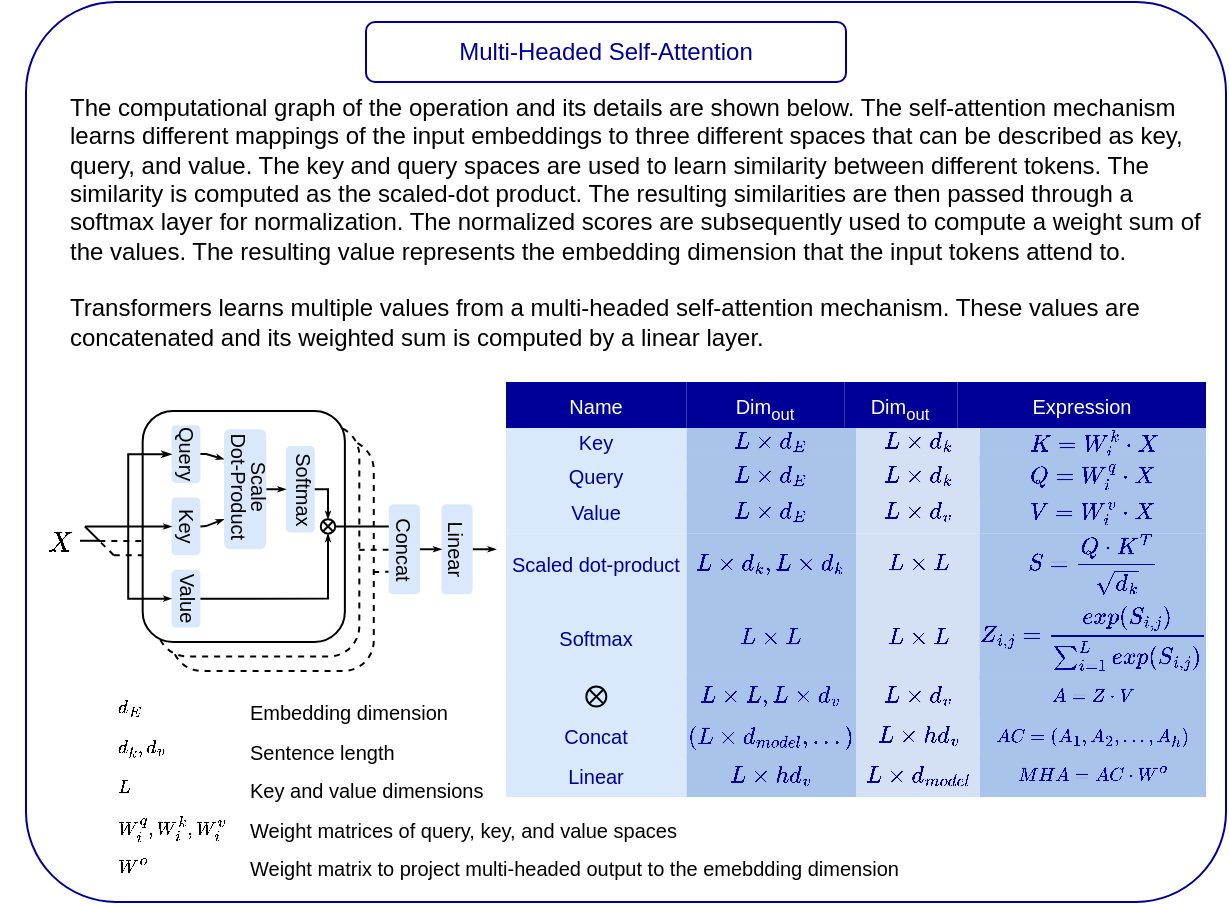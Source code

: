 <mxfile version="21.6.5" type="device">
  <diagram name="Page-1" id="nXqlTPuEWZttkAlKJWpj">
    <mxGraphModel dx="777" dy="482" grid="1" gridSize="10" guides="1" tooltips="1" connect="1" arrows="1" fold="1" page="1" pageScale="1" pageWidth="850" pageHeight="1100" math="1" shadow="0">
      <root>
        <mxCell id="0" />
        <mxCell id="1" parent="0" />
        <mxCell id="XnjCDIcHjmMH2OgmWB8k-35" value="" style="rounded=1;whiteSpace=wrap;html=1;strokeColor=#000099;arcSize=10;" parent="1" vertex="1">
          <mxGeometry x="80" y="60" width="600" height="450" as="geometry" />
        </mxCell>
        <mxCell id="XnjCDIcHjmMH2OgmWB8k-37" value="&lt;font color=&quot;#000099&quot;&gt;Multi-Headed Self-Attention&lt;/font&gt;" style="rounded=1;whiteSpace=wrap;html=1;strokeColor=#000099;" parent="1" vertex="1">
          <mxGeometry x="250" y="70" width="240" height="30" as="geometry" />
        </mxCell>
        <mxCell id="XnjCDIcHjmMH2OgmWB8k-295" value="The computational graph of the operation and its details are shown below. The self-attention mechanism learns different mappings of the input embeddings to three different spaces that can be described as key, query, and value. The key and query spaces are used to learn similarity between different tokens. The similarity is computed as the scaled-dot product. The resulting similarities are then passed through a softmax layer for normalization. The normalized scores are subsequently used to compute a weight sum of the values. The resulting value represents the embedding dimension that the input tokens attend to.&lt;br&gt;&lt;br&gt;Transformers learns multiple values from a multi-headed self-attention mechanism. These values are concatenated and its weighted sum is computed by a linear layer.&amp;nbsp;&amp;nbsp;" style="text;html=1;strokeColor=none;fillColor=none;align=left;verticalAlign=middle;whiteSpace=wrap;rounded=0;" parent="1" vertex="1">
          <mxGeometry x="100" y="100" width="570" height="140" as="geometry" />
        </mxCell>
        <mxCell id="XnjCDIcHjmMH2OgmWB8k-306" value="&lt;font style=&quot;font-size: 10px;&quot;&gt;Key and value dimensions&lt;/font&gt;" style="text;html=1;align=left;verticalAlign=middle;resizable=0;points=[];autosize=1;strokeColor=none;fillColor=none;" parent="1" vertex="1">
          <mxGeometry x="190" y="439" width="140" height="30" as="geometry" />
        </mxCell>
        <mxCell id="XnjCDIcHjmMH2OgmWB8k-305" value="&lt;font style=&quot;font-size: 10px;&quot;&gt;Embedding dimension&lt;/font&gt;" style="text;html=1;align=left;verticalAlign=middle;resizable=0;points=[];autosize=1;strokeColor=none;fillColor=none;" parent="1" vertex="1">
          <mxGeometry x="190" y="400" width="120" height="30" as="geometry" />
        </mxCell>
        <mxCell id="XnjCDIcHjmMH2OgmWB8k-307" value="&lt;span style=&quot;font-size: 10px;&quot;&gt;Sentence length&lt;/span&gt;" style="text;html=1;align=left;verticalAlign=middle;resizable=0;points=[];autosize=1;strokeColor=none;fillColor=none;" parent="1" vertex="1">
          <mxGeometry x="190" y="420" width="100" height="30" as="geometry" />
        </mxCell>
        <mxCell id="XnjCDIcHjmMH2OgmWB8k-308" value="&lt;span style=&quot;font-size: 10px;&quot;&gt;Weight matrices of query, key, and value spaces&lt;/span&gt;" style="text;html=1;align=left;verticalAlign=middle;resizable=0;points=[];autosize=1;strokeColor=none;fillColor=none;" parent="1" vertex="1">
          <mxGeometry x="190" y="459" width="240" height="30" as="geometry" />
        </mxCell>
        <mxCell id="XnjCDIcHjmMH2OgmWB8k-309" value="&lt;span style=&quot;font-size: 10px;&quot;&gt;Weight matrix to project multi-headed output to the emebdding dimension&lt;/span&gt;" style="text;html=1;align=left;verticalAlign=middle;resizable=0;points=[];autosize=1;strokeColor=none;fillColor=none;" parent="1" vertex="1">
          <mxGeometry x="190" y="478" width="350" height="30" as="geometry" />
        </mxCell>
        <mxCell id="XnjCDIcHjmMH2OgmWB8k-264" value="" style="group" parent="1" vertex="1" connectable="0">
          <mxGeometry x="320" y="270" width="350" height="20" as="geometry" />
        </mxCell>
        <mxCell id="XnjCDIcHjmMH2OgmWB8k-227" value="&lt;font style=&quot;font-size: 10px;&quot; color=&quot;#000099&quot;&gt;Key&lt;/font&gt;" style="rounded=0;whiteSpace=wrap;html=1;fillColor=#dae8fc;strokeColor=none;fontColor=default;" parent="XnjCDIcHjmMH2OgmWB8k-264" vertex="1">
          <mxGeometry width="90.323" height="20" as="geometry" />
        </mxCell>
        <mxCell id="XnjCDIcHjmMH2OgmWB8k-230" value="&lt;font color=&quot;#000099&quot; style=&quot;font-size: 10px;&quot;&gt;$$K = W_i^k \cdot X$$&lt;/font&gt;" style="rounded=0;whiteSpace=wrap;html=1;fillColor=#A9C4EB;strokeColor=none;fontColor=default;" parent="XnjCDIcHjmMH2OgmWB8k-264" vertex="1">
          <mxGeometry x="236.765" width="113.235" height="20" as="geometry" />
        </mxCell>
        <mxCell id="XnjCDIcHjmMH2OgmWB8k-247" value="&lt;font style=&quot;font-size: 10px;&quot; color=&quot;#000099&quot;&gt;$$L \times d_{E}$$&lt;/font&gt;" style="rounded=0;whiteSpace=wrap;html=1;fillColor=#A9C4EB;strokeColor=none;fontColor=default;" parent="XnjCDIcHjmMH2OgmWB8k-264" vertex="1">
          <mxGeometry x="90.321" width="84.679" height="20" as="geometry" />
        </mxCell>
        <mxCell id="XnjCDIcHjmMH2OgmWB8k-249" value="&lt;font style=&quot;font-size: 10px;&quot; color=&quot;#000099&quot;&gt;$$L \times d_k$$&lt;/font&gt;" style="rounded=0;whiteSpace=wrap;html=1;fillColor=#D4E1F5;strokeColor=none;fontColor=default;" parent="XnjCDIcHjmMH2OgmWB8k-264" vertex="1">
          <mxGeometry x="175" width="61.765" height="20" as="geometry" />
        </mxCell>
        <mxCell id="XnjCDIcHjmMH2OgmWB8k-312" value="" style="group" parent="1" vertex="1" connectable="0">
          <mxGeometry x="320" y="250" width="350" height="207.545" as="geometry" />
        </mxCell>
        <mxCell id="XnjCDIcHjmMH2OgmWB8k-291" value="" style="group" parent="XnjCDIcHjmMH2OgmWB8k-312" vertex="1" connectable="0">
          <mxGeometry width="350.0" height="23" as="geometry" />
        </mxCell>
        <mxCell id="XnjCDIcHjmMH2OgmWB8k-211" value="&lt;font style=&quot;font-size: 10px;&quot; color=&quot;#ffffff&quot;&gt;Name&lt;/font&gt;" style="rounded=0;whiteSpace=wrap;html=1;fillColor=#000099;strokeColor=none;" parent="XnjCDIcHjmMH2OgmWB8k-291" vertex="1">
          <mxGeometry width="90.323" height="23" as="geometry" />
        </mxCell>
        <mxCell id="XnjCDIcHjmMH2OgmWB8k-216" value="&lt;font style=&quot;font-size: 10px;&quot;&gt;&lt;font style=&quot;font-size: 10px;&quot; color=&quot;#ffffff&quot;&gt;Dim&lt;/font&gt;&lt;sub style=&quot;border-color: var(--border-color); color: rgb(255, 255, 255);&quot;&gt;out&lt;/sub&gt;&lt;/font&gt;" style="rounded=0;whiteSpace=wrap;html=1;fillColor=#000099;strokeColor=none;" parent="XnjCDIcHjmMH2OgmWB8k-291" vertex="1">
          <mxGeometry x="90.323" width="79.032" height="23" as="geometry" />
        </mxCell>
        <mxCell id="XnjCDIcHjmMH2OgmWB8k-217" value="&lt;font style=&quot;font-size: 10px;&quot; color=&quot;#ffffff&quot;&gt;Dim&lt;sub&gt;out&lt;/sub&gt;&lt;/font&gt;" style="rounded=0;whiteSpace=wrap;html=1;fillColor=#000099;strokeColor=none;" parent="XnjCDIcHjmMH2OgmWB8k-291" vertex="1">
          <mxGeometry x="169.355" width="56.452" height="23" as="geometry" />
        </mxCell>
        <mxCell id="XnjCDIcHjmMH2OgmWB8k-218" value="&lt;font style=&quot;font-size: 10px;&quot; color=&quot;#ffffff&quot;&gt;Expression&lt;/font&gt;" style="rounded=0;whiteSpace=wrap;html=1;fillColor=#000099;strokeColor=none;" parent="XnjCDIcHjmMH2OgmWB8k-291" vertex="1">
          <mxGeometry x="225.806" width="124.194" height="23" as="geometry" />
        </mxCell>
        <mxCell id="XnjCDIcHjmMH2OgmWB8k-263" value="" style="group" parent="XnjCDIcHjmMH2OgmWB8k-312" vertex="1" connectable="0">
          <mxGeometry y="36.818" width="350" height="20.909" as="geometry" />
        </mxCell>
        <mxCell id="XnjCDIcHjmMH2OgmWB8k-219" value="&lt;font style=&quot;font-size: 10px;&quot; color=&quot;#000099&quot;&gt;Query&lt;/font&gt;" style="rounded=0;whiteSpace=wrap;html=1;fillColor=#dae8fc;strokeColor=none;fontColor=default;" parent="XnjCDIcHjmMH2OgmWB8k-263" vertex="1">
          <mxGeometry width="90.323" height="20.909" as="geometry" />
        </mxCell>
        <mxCell id="XnjCDIcHjmMH2OgmWB8k-223" value="&lt;font style=&quot;font-size: 10px;&quot; color=&quot;#000099&quot;&gt;$$L \times d_{E}$$&lt;/font&gt;" style="rounded=0;whiteSpace=wrap;html=1;fillColor=#A9C4EB;strokeColor=none;fontColor=default;" parent="XnjCDIcHjmMH2OgmWB8k-263" vertex="1">
          <mxGeometry x="90.321" width="84.679" height="20.909" as="geometry" />
        </mxCell>
        <mxCell id="XnjCDIcHjmMH2OgmWB8k-224" value="&lt;font style=&quot;font-size: 10px;&quot; color=&quot;#000099&quot;&gt;$$L \times d_k$$&lt;/font&gt;" style="rounded=0;whiteSpace=wrap;html=1;fillColor=#D4E1F5;strokeColor=none;fontColor=default;" parent="XnjCDIcHjmMH2OgmWB8k-263" vertex="1">
          <mxGeometry x="175" width="61.765" height="20.909" as="geometry" />
        </mxCell>
        <mxCell id="XnjCDIcHjmMH2OgmWB8k-226" value="&lt;font style=&quot;font-size: 10px;&quot; color=&quot;#000099&quot;&gt;$$Q = W_i^q \cdot X$$&lt;/font&gt;" style="rounded=0;whiteSpace=wrap;html=1;fillColor=#A9C4EB;strokeColor=none;fontColor=default;" parent="XnjCDIcHjmMH2OgmWB8k-263" vertex="1">
          <mxGeometry x="236.765" width="113.235" height="20.909" as="geometry" />
        </mxCell>
        <mxCell id="XnjCDIcHjmMH2OgmWB8k-267" value="" style="group" parent="XnjCDIcHjmMH2OgmWB8k-312" vertex="1" connectable="0">
          <mxGeometry y="115" width="350" height="41.818" as="geometry" />
        </mxCell>
        <mxCell id="XnjCDIcHjmMH2OgmWB8k-253" value="&lt;font style=&quot;font-size: 10px;&quot; color=&quot;#000099&quot;&gt;$$L \times L$$&lt;/font&gt;" style="rounded=0;whiteSpace=wrap;html=1;fillColor=#D4E1F5;strokeColor=none;fontColor=default;" parent="XnjCDIcHjmMH2OgmWB8k-267" vertex="1">
          <mxGeometry x="175" y="-8" width="61.765" height="41.818" as="geometry" />
        </mxCell>
        <mxCell id="XnjCDIcHjmMH2OgmWB8k-254" value="&lt;font style=&quot;font-size: 10px;&quot; color=&quot;#000099&quot;&gt;Softmax&lt;/font&gt;" style="rounded=0;whiteSpace=wrap;html=1;fillColor=#dae8fc;strokeColor=none;fontColor=default;" parent="XnjCDIcHjmMH2OgmWB8k-267" vertex="1">
          <mxGeometry y="-8" width="90.323" height="41.818" as="geometry" />
        </mxCell>
        <mxCell id="XnjCDIcHjmMH2OgmWB8k-255" value="&lt;font style=&quot;font-size: 10px;&quot; color=&quot;#000099&quot;&gt;$$Z_{i, j} = \frac{exp(S_{i, j})}{\sum_{i=1}^L exp(S_{i, j})}$$&lt;/font&gt;" style="rounded=0;whiteSpace=wrap;html=1;fillColor=#A9C4EB;strokeColor=none;fontColor=default;" parent="XnjCDIcHjmMH2OgmWB8k-267" vertex="1">
          <mxGeometry x="236.765" y="-8" width="113.235" height="41.818" as="geometry" />
        </mxCell>
        <mxCell id="XnjCDIcHjmMH2OgmWB8k-256" value="&lt;font style=&quot;font-size: 10px;&quot; color=&quot;#000099&quot;&gt;$$L \times L $$&lt;/font&gt;" style="rounded=0;whiteSpace=wrap;html=1;fillColor=#A9C4EB;strokeColor=none;fontColor=default;" parent="XnjCDIcHjmMH2OgmWB8k-267" vertex="1">
          <mxGeometry x="90.321" y="-8" width="84.679" height="41.818" as="geometry" />
        </mxCell>
        <mxCell id="XnjCDIcHjmMH2OgmWB8k-266" value="" style="group" parent="XnjCDIcHjmMH2OgmWB8k-267" vertex="1" connectable="0">
          <mxGeometry y="-39.364" width="350" height="31.364" as="geometry" />
        </mxCell>
        <mxCell id="XnjCDIcHjmMH2OgmWB8k-237" value="&lt;font style=&quot;font-size: 10px;&quot; color=&quot;#000099&quot;&gt;$$L \times L$$&lt;/font&gt;" style="rounded=0;whiteSpace=wrap;html=1;fillColor=#D4E1F5;strokeColor=none;fontColor=default;" parent="XnjCDIcHjmMH2OgmWB8k-266" vertex="1">
          <mxGeometry x="175" width="61.765" height="31.364" as="geometry" />
        </mxCell>
        <mxCell id="XnjCDIcHjmMH2OgmWB8k-240" value="&lt;font style=&quot;font-size: 10px;&quot; color=&quot;#000099&quot;&gt;Scaled dot-product&lt;/font&gt;" style="rounded=0;whiteSpace=wrap;html=1;fillColor=#dae8fc;strokeColor=none;fontColor=default;" parent="XnjCDIcHjmMH2OgmWB8k-266" vertex="1">
          <mxGeometry width="90.323" height="31.364" as="geometry" />
        </mxCell>
        <mxCell id="XnjCDIcHjmMH2OgmWB8k-246" value="&lt;font style=&quot;font-size: 10px;&quot; color=&quot;#000099&quot;&gt;$$S = \frac{Q \cdot K^T}{\sqrt{d_k}}$$&lt;/font&gt;" style="rounded=0;whiteSpace=wrap;html=1;fillColor=#A9C4EB;strokeColor=none;fontColor=default;" parent="XnjCDIcHjmMH2OgmWB8k-266" vertex="1">
          <mxGeometry x="236.765" width="113.235" height="31.364" as="geometry" />
        </mxCell>
        <mxCell id="XnjCDIcHjmMH2OgmWB8k-252" value="&lt;font style=&quot;font-size: 10px;&quot; color=&quot;#000099&quot;&gt;$$L \times d_{k}, L \times d_k $$&lt;/font&gt;" style="rounded=0;whiteSpace=wrap;html=1;fillColor=#A9C4EB;strokeColor=none;fontColor=default;" parent="XnjCDIcHjmMH2OgmWB8k-266" vertex="1">
          <mxGeometry x="90.321" width="84.679" height="31.364" as="geometry" />
        </mxCell>
        <mxCell id="XnjCDIcHjmMH2OgmWB8k-285" value="" style="group" parent="XnjCDIcHjmMH2OgmWB8k-312" vertex="1" connectable="0">
          <mxGeometry y="186.636" width="350" height="20.909" as="geometry" />
        </mxCell>
        <mxCell id="XnjCDIcHjmMH2OgmWB8k-286" value="&lt;font style=&quot;font-size: 10px;&quot; color=&quot;#000099&quot;&gt;Linear&lt;/font&gt;" style="rounded=0;whiteSpace=wrap;html=1;fillColor=#dae8fc;strokeColor=none;fontColor=default;" parent="XnjCDIcHjmMH2OgmWB8k-285" vertex="1">
          <mxGeometry width="90.323" height="20.909" as="geometry" />
        </mxCell>
        <mxCell id="XnjCDIcHjmMH2OgmWB8k-287" value="&lt;font style=&quot;font-size: 8px;&quot; color=&quot;#000099&quot;&gt;$$MHA = AC \cdot W^o$$&lt;/font&gt;" style="rounded=0;whiteSpace=wrap;html=1;fillColor=#A9C4EB;strokeColor=none;fontColor=default;" parent="XnjCDIcHjmMH2OgmWB8k-285" vertex="1">
          <mxGeometry x="236.765" width="113.235" height="20.909" as="geometry" />
        </mxCell>
        <mxCell id="XnjCDIcHjmMH2OgmWB8k-288" value="&lt;font style=&quot;font-size: 10px;&quot; color=&quot;#000099&quot;&gt;$$ L \times hd_v$$&lt;/font&gt;" style="rounded=0;whiteSpace=wrap;html=1;fillColor=#A9C4EB;strokeColor=none;fontColor=default;" parent="XnjCDIcHjmMH2OgmWB8k-285" vertex="1">
          <mxGeometry x="90.321" width="84.679" height="20.909" as="geometry" />
        </mxCell>
        <mxCell id="XnjCDIcHjmMH2OgmWB8k-289" value="&lt;font style=&quot;font-size: 10px;&quot; color=&quot;#000099&quot;&gt;$$L \times d_{model}$$&lt;/font&gt;" style="rounded=0;whiteSpace=wrap;html=1;fillColor=#D4E1F5;strokeColor=none;fontColor=default;" parent="XnjCDIcHjmMH2OgmWB8k-285" vertex="1">
          <mxGeometry x="175" width="61.765" height="20.909" as="geometry" />
        </mxCell>
        <mxCell id="XnjCDIcHjmMH2OgmWB8k-268" value="" style="group" parent="XnjCDIcHjmMH2OgmWB8k-312" vertex="1" connectable="0">
          <mxGeometry y="146.818" width="350" height="20.909" as="geometry" />
        </mxCell>
        <mxCell id="XnjCDIcHjmMH2OgmWB8k-257" value="" style="rounded=0;whiteSpace=wrap;html=1;fillColor=#dae8fc;strokeColor=none;fontColor=default;" parent="XnjCDIcHjmMH2OgmWB8k-268" vertex="1">
          <mxGeometry width="90.323" height="20.909" as="geometry" />
        </mxCell>
        <mxCell id="XnjCDIcHjmMH2OgmWB8k-259" value="&lt;font style=&quot;font-size: 10px;&quot; color=&quot;#000099&quot;&gt;$$L \times L, L \times d_v $$&lt;/font&gt;" style="rounded=0;whiteSpace=wrap;html=1;fillColor=#A9C4EB;strokeColor=none;fontColor=default;" parent="XnjCDIcHjmMH2OgmWB8k-268" vertex="1">
          <mxGeometry x="90.321" width="84.679" height="20.909" as="geometry" />
        </mxCell>
        <mxCell id="XnjCDIcHjmMH2OgmWB8k-260" value="&lt;font style=&quot;font-size: 10px;&quot; color=&quot;#000099&quot;&gt;$$L \times d_v$$&lt;/font&gt;" style="rounded=0;whiteSpace=wrap;html=1;fillColor=#D4E1F5;strokeColor=none;fontColor=default;" parent="XnjCDIcHjmMH2OgmWB8k-268" vertex="1">
          <mxGeometry x="175" width="61.765" height="20.909" as="geometry" />
        </mxCell>
        <mxCell id="XnjCDIcHjmMH2OgmWB8k-262" value="&lt;font style=&quot;font-size: 8px;&quot; color=&quot;#000099&quot;&gt;$$A = Z \cdot V$$&lt;/font&gt;" style="rounded=0;whiteSpace=wrap;html=1;fillColor=#A9C4EB;strokeColor=none;fontColor=default;" parent="XnjCDIcHjmMH2OgmWB8k-268" vertex="1">
          <mxGeometry x="236.765" width="113.235" height="20.909" as="geometry" />
        </mxCell>
        <mxCell id="XnjCDIcHjmMH2OgmWB8k-310" value="" style="verticalLabelPosition=bottom;verticalAlign=top;html=1;shape=mxgraph.flowchart.summing_function;rotation=45;fillColor=none;" parent="XnjCDIcHjmMH2OgmWB8k-268" vertex="1">
          <mxGeometry x="40.16" y="5.452" width="10" height="10" as="geometry" />
        </mxCell>
        <mxCell id="XnjCDIcHjmMH2OgmWB8k-265" value="" style="group" parent="XnjCDIcHjmMH2OgmWB8k-312" vertex="1" connectable="0">
          <mxGeometry y="54.727" width="350" height="20.909" as="geometry" />
        </mxCell>
        <mxCell id="XnjCDIcHjmMH2OgmWB8k-231" value="&lt;font style=&quot;font-size: 10px;&quot; color=&quot;#000099&quot;&gt;Value&lt;/font&gt;" style="rounded=0;whiteSpace=wrap;html=1;fillColor=#dae8fc;strokeColor=none;fontColor=default;" parent="XnjCDIcHjmMH2OgmWB8k-265" vertex="1">
          <mxGeometry width="90.323" height="20.909" as="geometry" />
        </mxCell>
        <mxCell id="XnjCDIcHjmMH2OgmWB8k-234" value="&lt;font style=&quot;font-size: 10px;&quot; color=&quot;#000099&quot;&gt;$$V = W_i^v \cdot X$$&lt;/font&gt;" style="rounded=0;whiteSpace=wrap;html=1;fillColor=#A9C4EB;strokeColor=none;fontColor=default;" parent="XnjCDIcHjmMH2OgmWB8k-265" vertex="1">
          <mxGeometry x="236.765" width="113.235" height="20.909" as="geometry" />
        </mxCell>
        <mxCell id="XnjCDIcHjmMH2OgmWB8k-248" value="&lt;font style=&quot;font-size: 10px;&quot; color=&quot;#000099&quot;&gt;$$L \times d_{E}$$&lt;/font&gt;" style="rounded=0;whiteSpace=wrap;html=1;fillColor=#A9C4EB;strokeColor=none;fontColor=default;" parent="XnjCDIcHjmMH2OgmWB8k-265" vertex="1">
          <mxGeometry x="90.321" width="84.679" height="20.909" as="geometry" />
        </mxCell>
        <mxCell id="XnjCDIcHjmMH2OgmWB8k-250" value="&lt;font style=&quot;font-size: 10px;&quot; color=&quot;#000099&quot;&gt;$$L \times d_v$$&lt;/font&gt;" style="rounded=0;whiteSpace=wrap;html=1;fillColor=#D4E1F5;strokeColor=none;fontColor=default;" parent="XnjCDIcHjmMH2OgmWB8k-265" vertex="1">
          <mxGeometry x="175" width="61.765" height="20.909" as="geometry" />
        </mxCell>
        <mxCell id="XnjCDIcHjmMH2OgmWB8k-280" value="" style="group;imageHeight=20;" parent="XnjCDIcHjmMH2OgmWB8k-312" vertex="1" connectable="0">
          <mxGeometry y="165.727" width="350.0" height="23" as="geometry" />
        </mxCell>
        <mxCell id="XnjCDIcHjmMH2OgmWB8k-281" value="&lt;font style=&quot;font-size: 10px;&quot; color=&quot;#000099&quot;&gt;Concat&lt;/font&gt;" style="rounded=0;whiteSpace=wrap;html=1;fillColor=#dae8fc;strokeColor=none;fontColor=default;" parent="XnjCDIcHjmMH2OgmWB8k-280" vertex="1">
          <mxGeometry width="90.323" height="23" as="geometry" />
        </mxCell>
        <mxCell id="XnjCDIcHjmMH2OgmWB8k-282" value="&lt;font style=&quot;font-size: 8px;&quot; color=&quot;#000099&quot;&gt;$$AC =(A_1, A_2, ..., A_h)$$&lt;/font&gt;" style="rounded=0;whiteSpace=wrap;html=1;fillColor=#A9C4EB;strokeColor=none;fontColor=default;" parent="XnjCDIcHjmMH2OgmWB8k-280" vertex="1">
          <mxGeometry x="236.765" width="113.235" height="23" as="geometry" />
        </mxCell>
        <mxCell id="XnjCDIcHjmMH2OgmWB8k-283" value="&lt;font style=&quot;font-size: 10px;&quot; color=&quot;#000099&quot;&gt;$$(L \times d_{model}, ...)$$&lt;/font&gt;" style="rounded=0;whiteSpace=wrap;html=1;fillColor=#A9C4EB;strokeColor=none;fontColor=default;" parent="XnjCDIcHjmMH2OgmWB8k-280" vertex="1">
          <mxGeometry x="90.321" width="84.679" height="23" as="geometry" />
        </mxCell>
        <mxCell id="XnjCDIcHjmMH2OgmWB8k-284" value="&lt;font style=&quot;font-size: 10px;&quot; color=&quot;#000099&quot;&gt;$$L \times hd_v$$&lt;/font&gt;" style="rounded=0;whiteSpace=wrap;html=1;fillColor=#D4E1F5;strokeColor=none;fontColor=default;" parent="XnjCDIcHjmMH2OgmWB8k-280" vertex="1">
          <mxGeometry x="175.0" width="61.765" height="23" as="geometry" />
        </mxCell>
        <mxCell id="XnjCDIcHjmMH2OgmWB8k-150" value="" style="group" parent="1" vertex="1" connectable="0">
          <mxGeometry x="95" y="260.553" width="220" height="133.887" as="geometry" />
        </mxCell>
        <mxCell id="yxrUOqGNEksjiK6V0Ne--4" value="" style="endArrow=classic;html=1;rounded=0;entryX=0;entryY=0.5;entryDx=0;entryDy=0;dashed=1;" parent="XnjCDIcHjmMH2OgmWB8k-150" edge="1">
          <mxGeometry width="50" height="50" relative="1" as="geometry">
            <mxPoint x="28.889" y="76.109" as="sourcePoint" />
            <mxPoint x="72.221" y="76.109" as="targetPoint" />
          </mxGeometry>
        </mxCell>
        <mxCell id="yxrUOqGNEksjiK6V0Ne--3" value="" style="endArrow=classic;html=1;rounded=0;entryX=0;entryY=0.5;entryDx=0;entryDy=0;dashed=1;" parent="XnjCDIcHjmMH2OgmWB8k-150" edge="1">
          <mxGeometry width="50" height="50" relative="1" as="geometry">
            <mxPoint x="21.666" y="68.887" as="sourcePoint" />
            <mxPoint x="64.999" y="68.887" as="targetPoint" />
          </mxGeometry>
        </mxCell>
        <mxCell id="yxrUOqGNEksjiK6V0Ne--2" value="" style="rounded=1;whiteSpace=wrap;html=1;dashed=1;" parent="XnjCDIcHjmMH2OgmWB8k-150" vertex="1">
          <mxGeometry x="57.777" y="18.331" width="101.11" height="115.556" as="geometry" />
        </mxCell>
        <mxCell id="yxrUOqGNEksjiK6V0Ne--24" style="edgeStyle=orthogonalEdgeStyle;rounded=0;orthogonalLoop=1;jettySize=auto;html=1;exitX=1;exitY=0.5;exitDx=0;exitDy=0;endArrow=none;endFill=0;dashed=1;entryX=0.5;entryY=1;entryDx=0;entryDy=0;" parent="XnjCDIcHjmMH2OgmWB8k-150" target="XnjCDIcHjmMH2OgmWB8k-108" edge="1">
          <mxGeometry relative="1" as="geometry">
            <mxPoint x="173.001" y="73.42" as="targetPoint" />
            <mxPoint x="151.335" y="73.387" as="sourcePoint" />
          </mxGeometry>
        </mxCell>
        <mxCell id="yxrUOqGNEksjiK6V0Ne--1" value="" style="rounded=1;whiteSpace=wrap;html=1;dashed=1;" parent="XnjCDIcHjmMH2OgmWB8k-150" vertex="1">
          <mxGeometry x="50.555" y="11.109" width="101.11" height="115.556" as="geometry" />
        </mxCell>
        <mxCell id="6m08DfvSZnTfwk1tze_v-6" value="" style="rounded=1;whiteSpace=wrap;html=1;" parent="XnjCDIcHjmMH2OgmWB8k-150" vertex="1">
          <mxGeometry x="43.333" y="3.887" width="101.11" height="115.556" as="geometry" />
        </mxCell>
        <mxCell id="6m08DfvSZnTfwk1tze_v-13" value="" style="rounded=1;whiteSpace=wrap;html=1;fillColor=#dae8fc;strokeColor=none;" parent="XnjCDIcHjmMH2OgmWB8k-150" vertex="1">
          <mxGeometry x="57.777" y="11.109" width="14.444" height="28.889" as="geometry" />
        </mxCell>
        <mxCell id="6m08DfvSZnTfwk1tze_v-14" value="" style="rounded=1;whiteSpace=wrap;html=1;fillColor=#dae8fc;strokeColor=none;" parent="XnjCDIcHjmMH2OgmWB8k-150" vertex="1">
          <mxGeometry x="57.777" y="47.22" width="14.444" height="28.889" as="geometry" />
        </mxCell>
        <mxCell id="6m08DfvSZnTfwk1tze_v-15" value="" style="rounded=1;whiteSpace=wrap;html=1;fillColor=#dae8fc;strokeColor=none;" parent="XnjCDIcHjmMH2OgmWB8k-150" vertex="1">
          <mxGeometry x="57.777" y="83.331" width="14.444" height="28.889" as="geometry" />
        </mxCell>
        <mxCell id="6m08DfvSZnTfwk1tze_v-23" value="" style="endArrow=classicThin;html=1;rounded=0;entryX=0;entryY=0.5;entryDx=0;entryDy=0;endSize=1;endFill=1;" parent="XnjCDIcHjmMH2OgmWB8k-150" target="6m08DfvSZnTfwk1tze_v-14" edge="1">
          <mxGeometry width="50" height="50" relative="1" as="geometry">
            <mxPoint x="14.444" y="61.664" as="sourcePoint" />
            <mxPoint x="7.222" y="76.109" as="targetPoint" />
          </mxGeometry>
        </mxCell>
        <mxCell id="6m08DfvSZnTfwk1tze_v-24" value="" style="endArrow=classicThin;html=1;rounded=0;entryX=0;entryY=0.5;entryDx=0;entryDy=0;endFill=1;endSize=2;" parent="XnjCDIcHjmMH2OgmWB8k-150" target="6m08DfvSZnTfwk1tze_v-13" edge="1">
          <mxGeometry width="50" height="50" relative="1" as="geometry">
            <mxPoint x="36.111" y="61.664" as="sourcePoint" />
            <mxPoint x="36.111" y="18.331" as="targetPoint" />
            <Array as="points">
              <mxPoint x="36.111" y="25.553" />
            </Array>
          </mxGeometry>
        </mxCell>
        <mxCell id="6m08DfvSZnTfwk1tze_v-26" value="" style="endArrow=classicThin;html=1;rounded=0;entryX=0;entryY=0.5;entryDx=0;entryDy=0;endSize=1;endFill=1;" parent="XnjCDIcHjmMH2OgmWB8k-150" target="6m08DfvSZnTfwk1tze_v-15" edge="1">
          <mxGeometry width="50" height="50" relative="1" as="geometry">
            <mxPoint x="36.111" y="61.664" as="sourcePoint" />
            <mxPoint x="57.777" y="25.553" as="targetPoint" />
            <Array as="points">
              <mxPoint x="36.111" y="97.776" />
            </Array>
          </mxGeometry>
        </mxCell>
        <mxCell id="yxrUOqGNEksjiK6V0Ne--5" value="" style="endArrow=none;html=1;rounded=0;" parent="XnjCDIcHjmMH2OgmWB8k-150" edge="1">
          <mxGeometry width="50" height="50" relative="1" as="geometry">
            <mxPoint x="21.666" y="68.887" as="sourcePoint" />
            <mxPoint x="14.444" y="61.664" as="targetPoint" />
          </mxGeometry>
        </mxCell>
        <mxCell id="yxrUOqGNEksjiK6V0Ne--7" value="" style="endArrow=none;html=1;rounded=0;dashed=1;" parent="XnjCDIcHjmMH2OgmWB8k-150" edge="1">
          <mxGeometry width="50" height="50" relative="1" as="geometry">
            <mxPoint x="28.889" y="76.109" as="sourcePoint" />
            <mxPoint x="21.666" y="68.887" as="targetPoint" />
          </mxGeometry>
        </mxCell>
        <mxCell id="yxrUOqGNEksjiK6V0Ne--8" value="&lt;font style=&quot;font-size: 10px;&quot;&gt;Key&lt;/font&gt;" style="text;html=1;align=center;verticalAlign=middle;resizable=0;points=[];autosize=1;strokeColor=none;fillColor=none;rotation=90;" parent="XnjCDIcHjmMH2OgmWB8k-150" vertex="1">
          <mxGeometry x="46.005" y="46.111" width="40" height="30" as="geometry" />
        </mxCell>
        <mxCell id="yxrUOqGNEksjiK6V0Ne--9" value="&lt;font style=&quot;font-size: 10px;&quot;&gt;Query&lt;/font&gt;" style="text;html=1;align=center;verticalAlign=middle;resizable=0;points=[];autosize=1;strokeColor=none;fillColor=none;rotation=90;" parent="XnjCDIcHjmMH2OgmWB8k-150" vertex="1">
          <mxGeometry x="41.003" y="10.0" width="50" height="30" as="geometry" />
        </mxCell>
        <mxCell id="yxrUOqGNEksjiK6V0Ne--10" value="&lt;font style=&quot;font-size: 10px;&quot;&gt;Value&lt;/font&gt;" style="text;html=1;align=center;verticalAlign=middle;resizable=0;points=[];autosize=1;strokeColor=none;fillColor=none;rotation=90;" parent="XnjCDIcHjmMH2OgmWB8k-150" vertex="1">
          <mxGeometry x="41.004" y="82.222" width="50" height="30" as="geometry" />
        </mxCell>
        <mxCell id="yxrUOqGNEksjiK6V0Ne--11" value="" style="endArrow=classicThin;html=1;rounded=0;entryX=0;entryY=0.25;entryDx=0;entryDy=0;endFill=1;endSize=1;" parent="XnjCDIcHjmMH2OgmWB8k-150" target="XnjCDIcHjmMH2OgmWB8k-173" edge="1">
          <mxGeometry width="50" height="50" relative="1" as="geometry">
            <mxPoint x="72.221" y="25.431" as="sourcePoint" />
            <mxPoint x="83.055" y="39.983" as="targetPoint" />
            <Array as="points">
              <mxPoint x="75" y="25.497" />
            </Array>
          </mxGeometry>
        </mxCell>
        <mxCell id="yxrUOqGNEksjiK6V0Ne--14" value="" style="endArrow=classicThin;html=1;rounded=0;entryX=0;entryY=0.75;entryDx=0;entryDy=0;exitX=1;exitY=0.5;exitDx=0;exitDy=0;endFill=1;startSize=5;endSize=1;" parent="XnjCDIcHjmMH2OgmWB8k-150" source="6m08DfvSZnTfwk1tze_v-14" target="XnjCDIcHjmMH2OgmWB8k-173" edge="1">
          <mxGeometry width="50" height="50" relative="1" as="geometry">
            <mxPoint x="-21.666" y="18.331" as="sourcePoint" />
            <mxPoint x="83.055" y="47.235" as="targetPoint" />
            <Array as="points">
              <mxPoint x="75" y="61.497" />
            </Array>
          </mxGeometry>
        </mxCell>
        <mxCell id="yxrUOqGNEksjiK6V0Ne--16" value="" style="rounded=1;whiteSpace=wrap;html=1;fillColor=#dae8fc;strokeColor=none;" parent="XnjCDIcHjmMH2OgmWB8k-150" vertex="1">
          <mxGeometry x="114.939" y="21.392" width="14.444" height="43.333" as="geometry" />
        </mxCell>
        <mxCell id="yxrUOqGNEksjiK6V0Ne--20" value="" style="verticalLabelPosition=bottom;verticalAlign=top;html=1;shape=mxgraph.flowchart.summing_function;rotation=45;" parent="XnjCDIcHjmMH2OgmWB8k-150" vertex="1">
          <mxGeometry x="132.388" y="58.053" width="7.222" height="7.222" as="geometry" />
        </mxCell>
        <mxCell id="yxrUOqGNEksjiK6V0Ne--21" style="edgeStyle=orthogonalEdgeStyle;rounded=0;orthogonalLoop=1;jettySize=auto;html=1;exitX=1;exitY=0.5;exitDx=0;exitDy=0;entryX=0.855;entryY=0.855;entryDx=0;entryDy=0;entryPerimeter=0;endSize=1;endArrow=classicThin;endFill=1;" parent="XnjCDIcHjmMH2OgmWB8k-150" source="6m08DfvSZnTfwk1tze_v-15" target="yxrUOqGNEksjiK6V0Ne--20" edge="1">
          <mxGeometry relative="1" as="geometry" />
        </mxCell>
        <mxCell id="yxrUOqGNEksjiK6V0Ne--25" value="" style="endArrow=none;html=1;rounded=0;exitX=0.997;exitY=0.572;exitDx=0;exitDy=0;dashed=1;entryX=0.75;entryY=1;entryDx=0;entryDy=0;exitPerimeter=0;" parent="XnjCDIcHjmMH2OgmWB8k-150" source="yxrUOqGNEksjiK6V0Ne--2" target="XnjCDIcHjmMH2OgmWB8k-108" edge="1">
          <mxGeometry width="50" height="50" relative="1" as="geometry">
            <mxPoint x="158.887" y="83.329" as="sourcePoint" />
            <mxPoint x="180.554" y="83.329" as="targetPoint" />
            <Array as="points" />
          </mxGeometry>
        </mxCell>
        <mxCell id="yxrUOqGNEksjiK6V0Ne--22" style="edgeStyle=orthogonalEdgeStyle;rounded=0;orthogonalLoop=1;jettySize=auto;html=1;exitX=1;exitY=0.5;exitDx=0;exitDy=0;entryX=0.145;entryY=0.145;entryDx=0;entryDy=0;entryPerimeter=0;endSize=1;endArrow=classicThin;endFill=1;" parent="XnjCDIcHjmMH2OgmWB8k-150" source="yxrUOqGNEksjiK6V0Ne--16" target="yxrUOqGNEksjiK6V0Ne--20" edge="1">
          <mxGeometry relative="1" as="geometry" />
        </mxCell>
        <mxCell id="XnjCDIcHjmMH2OgmWB8k-108" value="&lt;font style=&quot;font-size: 10px;&quot;&gt;Concat&lt;/font&gt;" style="rounded=1;whiteSpace=wrap;html=1;fillColor=#dae8fc;strokeColor=none;rotation=90;" parent="XnjCDIcHjmMH2OgmWB8k-150" vertex="1">
          <mxGeometry x="151.67" y="65.277" width="45" height="15.61" as="geometry" />
        </mxCell>
        <mxCell id="XnjCDIcHjmMH2OgmWB8k-114" style="edgeStyle=orthogonalEdgeStyle;rounded=0;orthogonalLoop=1;jettySize=auto;html=1;exitX=0.855;exitY=0.145;exitDx=0;exitDy=0;endArrow=none;endFill=0;entryX=0.25;entryY=1;entryDx=0;entryDy=0;exitPerimeter=0;" parent="XnjCDIcHjmMH2OgmWB8k-150" source="yxrUOqGNEksjiK6V0Ne--20" target="XnjCDIcHjmMH2OgmWB8k-108" edge="1">
          <mxGeometry relative="1" as="geometry">
            <mxPoint x="170" y="61.694" as="targetPoint" />
          </mxGeometry>
        </mxCell>
        <mxCell id="XnjCDIcHjmMH2OgmWB8k-149" style="edgeStyle=orthogonalEdgeStyle;rounded=0;orthogonalLoop=1;jettySize=auto;html=1;exitX=0.5;exitY=0;exitDx=0;exitDy=0;endSize=1;endArrow=classicThin;endFill=1;" parent="XnjCDIcHjmMH2OgmWB8k-150" source="XnjCDIcHjmMH2OgmWB8k-146" edge="1">
          <mxGeometry relative="1" as="geometry">
            <mxPoint x="220" y="73.082" as="targetPoint" />
          </mxGeometry>
        </mxCell>
        <mxCell id="XnjCDIcHjmMH2OgmWB8k-146" value="&lt;font style=&quot;font-size: 10px;&quot;&gt;Linear&lt;/font&gt;" style="rounded=1;whiteSpace=wrap;html=1;fillColor=#dae8fc;strokeColor=none;rotation=90;" parent="XnjCDIcHjmMH2OgmWB8k-150" vertex="1">
          <mxGeometry x="178" y="65.277" width="45" height="15.61" as="geometry" />
        </mxCell>
        <mxCell id="XnjCDIcHjmMH2OgmWB8k-147" style="edgeStyle=orthogonalEdgeStyle;rounded=0;orthogonalLoop=1;jettySize=auto;html=1;exitX=0.5;exitY=0;exitDx=0;exitDy=0;entryX=0.5;entryY=1;entryDx=0;entryDy=0;endSize=1;endArrow=classicThin;endFill=1;" parent="XnjCDIcHjmMH2OgmWB8k-150" source="XnjCDIcHjmMH2OgmWB8k-108" target="XnjCDIcHjmMH2OgmWB8k-146" edge="1">
          <mxGeometry relative="1" as="geometry" />
        </mxCell>
        <mxCell id="XnjCDIcHjmMH2OgmWB8k-174" style="edgeStyle=orthogonalEdgeStyle;rounded=0;orthogonalLoop=1;jettySize=auto;html=1;exitX=1;exitY=0.5;exitDx=0;exitDy=0;entryX=0;entryY=0.5;entryDx=0;entryDy=0;endSize=1;endArrow=classicThin;endFill=1;" parent="XnjCDIcHjmMH2OgmWB8k-150" source="XnjCDIcHjmMH2OgmWB8k-173" target="yxrUOqGNEksjiK6V0Ne--16" edge="1">
          <mxGeometry relative="1" as="geometry" />
        </mxCell>
        <mxCell id="XnjCDIcHjmMH2OgmWB8k-173" value="" style="rounded=1;whiteSpace=wrap;html=1;fillColor=#dae8fc;strokeColor=none;" parent="XnjCDIcHjmMH2OgmWB8k-150" vertex="1">
          <mxGeometry x="84" y="13.06" width="21.11" height="60" as="geometry" />
        </mxCell>
        <mxCell id="XnjCDIcHjmMH2OgmWB8k-172" value="&lt;p style=&quot;line-height: 70%;&quot;&gt;&lt;font style=&quot;font-size: 10px;&quot;&gt;Scale &lt;br&gt;Dot-Product&lt;br&gt;&lt;/font&gt;&lt;/p&gt;" style="text;html=1;align=center;verticalAlign=middle;resizable=0;points=[];autosize=1;strokeColor=none;fillColor=none;rotation=90;" parent="XnjCDIcHjmMH2OgmWB8k-150" vertex="1">
          <mxGeometry x="56.774" y="11.106" width="80" height="60" as="geometry" />
        </mxCell>
        <mxCell id="yxrUOqGNEksjiK6V0Ne--6" value="" style="endArrow=none;html=1;rounded=0;" parent="XnjCDIcHjmMH2OgmWB8k-150" edge="1">
          <mxGeometry width="50" height="50" relative="1" as="geometry">
            <mxPoint x="12" y="68.827" as="sourcePoint" />
            <mxPoint x="22" y="68.827" as="targetPoint" />
          </mxGeometry>
        </mxCell>
        <mxCell id="yxrUOqGNEksjiK6V0Ne--17" value="&lt;font style=&quot;font-size: 10px;&quot;&gt;Softmax&lt;/font&gt;" style="text;html=1;align=center;verticalAlign=middle;resizable=0;points=[];autosize=1;strokeColor=none;fillColor=none;rotation=90;" parent="XnjCDIcHjmMH2OgmWB8k-150" vertex="1">
          <mxGeometry x="94.164" y="28.056" width="60" height="30" as="geometry" />
        </mxCell>
        <mxCell id="XnjCDIcHjmMH2OgmWB8k-300" value="$$X$$" style="text;html=1;align=center;verticalAlign=middle;resizable=0;points=[];autosize=1;strokeColor=none;fillColor=none;" parent="1" vertex="1">
          <mxGeometry x="67" y="314.78" width="60" height="30" as="geometry" />
        </mxCell>
        <mxCell id="XnjCDIcHjmMH2OgmWB8k-304" value="" style="group" parent="1" vertex="1" connectable="0">
          <mxGeometry x="103.67" y="398.25" width="188" height="110" as="geometry" />
        </mxCell>
        <mxCell id="XnjCDIcHjmMH2OgmWB8k-302" value="" style="group" parent="XnjCDIcHjmMH2OgmWB8k-304" vertex="1" connectable="0">
          <mxGeometry width="188" height="110" as="geometry" />
        </mxCell>
        <mxCell id="XnjCDIcHjmMH2OgmWB8k-296" value="&lt;p style=&quot;line-height: 0%;&quot;&gt;&lt;font style=&quot;font-size: 8px;&quot;&gt;$$d_{E}$$&amp;nbsp;&amp;nbsp;&lt;/font&gt;&lt;/p&gt;" style="text;html=1;align=left;verticalAlign=middle;resizable=0;points=[];autosize=1;strokeColor=none;fillColor=none;" parent="XnjCDIcHjmMH2OgmWB8k-302" vertex="1">
          <mxGeometry x="20" width="70" height="40" as="geometry" />
        </mxCell>
        <mxCell id="XnjCDIcHjmMH2OgmWB8k-298" value="&lt;font style=&quot;font-size: 8px;&quot;&gt;$$d_k, d_v$$&lt;/font&gt;" style="text;html=1;align=left;verticalAlign=middle;resizable=0;points=[];autosize=1;strokeColor=none;fillColor=none;" parent="XnjCDIcHjmMH2OgmWB8k-302" vertex="1">
          <mxGeometry x="20" y="20" width="70" height="30" as="geometry" />
        </mxCell>
        <mxCell id="XnjCDIcHjmMH2OgmWB8k-299" value="&lt;font style=&quot;font-size: 8px;&quot;&gt;$$L$$&lt;/font&gt;" style="text;html=1;align=left;verticalAlign=middle;resizable=0;points=[];autosize=1;strokeColor=none;fillColor=none;" parent="XnjCDIcHjmMH2OgmWB8k-302" vertex="1">
          <mxGeometry x="20" y="40" width="50" height="30" as="geometry" />
        </mxCell>
        <mxCell id="XnjCDIcHjmMH2OgmWB8k-301" value="&lt;font style=&quot;font-size: 8px;&quot;&gt;$$W_i^q, W_i^k, W_i^v$$&lt;/font&gt;" style="text;html=1;align=left;verticalAlign=middle;resizable=0;points=[];autosize=1;strokeColor=none;fillColor=none;" parent="XnjCDIcHjmMH2OgmWB8k-302" vertex="1">
          <mxGeometry x="20" y="60" width="120" height="30" as="geometry" />
        </mxCell>
        <mxCell id="XnjCDIcHjmMH2OgmWB8k-303" value="&lt;font style=&quot;font-size: 8px;&quot;&gt;$$W^o$$&lt;/font&gt;" style="text;html=1;align=left;verticalAlign=middle;resizable=0;points=[];autosize=1;strokeColor=none;fillColor=none;" parent="XnjCDIcHjmMH2OgmWB8k-302" vertex="1">
          <mxGeometry x="20" y="80" width="60" height="30" as="geometry" />
        </mxCell>
      </root>
    </mxGraphModel>
  </diagram>
</mxfile>
